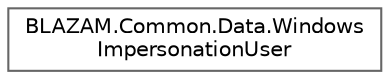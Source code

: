 digraph "Graphical Class Hierarchy"
{
 // LATEX_PDF_SIZE
  bgcolor="transparent";
  edge [fontname=Helvetica,fontsize=10,labelfontname=Helvetica,labelfontsize=10];
  node [fontname=Helvetica,fontsize=10,shape=box,height=0.2,width=0.4];
  rankdir="LR";
  Node0 [id="Node000000",label="BLAZAM.Common.Data.Windows\lImpersonationUser",height=0.2,width=0.4,color="grey40", fillcolor="white", style="filled",URL="$class_b_l_a_z_a_m_1_1_common_1_1_data_1_1_windows_impersonation_user.html",tooltip=" "];
}
